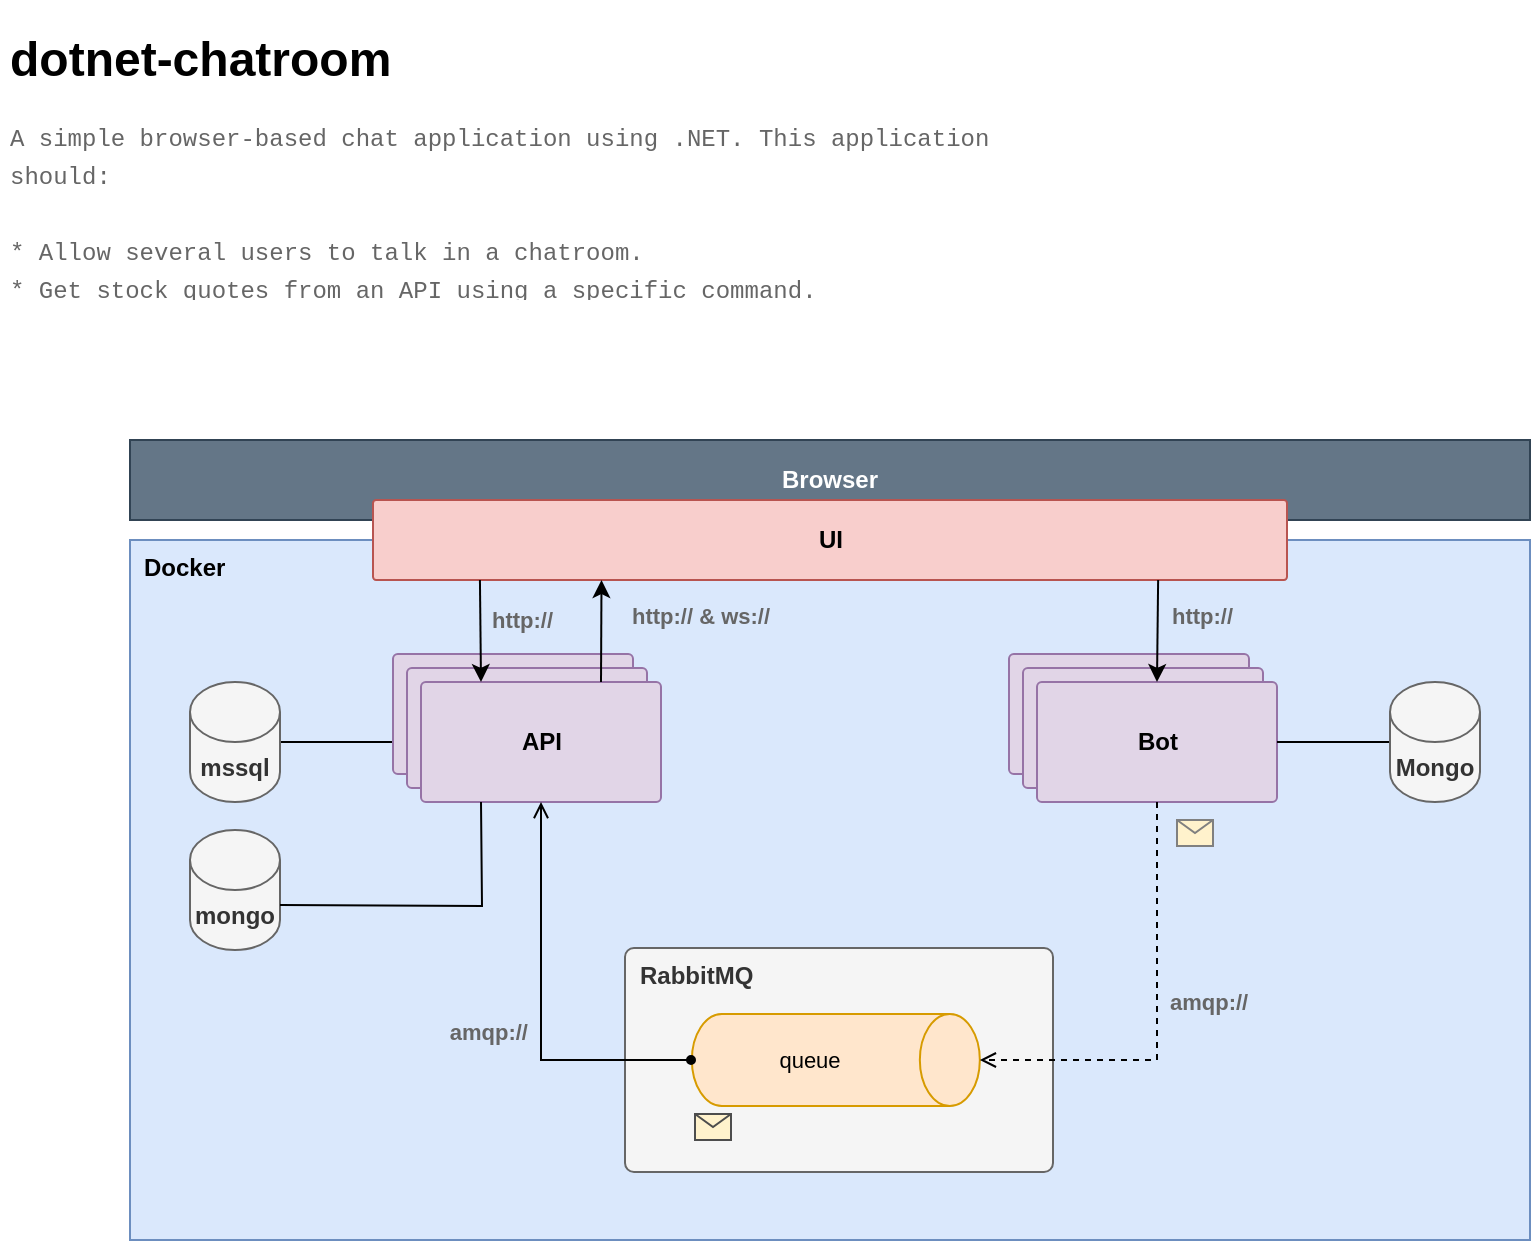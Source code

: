 <mxfile version="15.8.3" type="device" pages="2"><diagram name="dotnet-chatroom" id="VDGCqE68kff3JWLCiytC"><mxGraphModel dx="1422" dy="794" grid="1" gridSize="10" guides="1" tooltips="1" connect="1" arrows="1" fold="1" page="1" pageScale="1" pageWidth="850" pageHeight="1100" math="0" shadow="0"><root><mxCell id="ze5CNXuJUOcFMW9IkHoF-0"/><mxCell id="ze5CNXuJUOcFMW9IkHoF-1" parent="ze5CNXuJUOcFMW9IkHoF-0"/><mxCell id="ze5CNXuJUOcFMW9IkHoF-2" value="&lt;h1&gt;dotnet-chatroom&lt;/h1&gt;&lt;div style=&quot;font-family: &amp;#34;consolas&amp;#34; , &amp;#34;courier new&amp;#34; , monospace ; line-height: 19px&quot;&gt;&lt;div&gt;&lt;font color=&quot;#666666&quot; style=&quot;font-size: 12px&quot;&gt;A simple browser-based chat application using .NET. This application should:&lt;/font&gt;&lt;/div&gt;&lt;font color=&quot;#666666&quot; style=&quot;font-size: 12px&quot;&gt;&lt;br&gt;&lt;/font&gt;&lt;div&gt;&lt;font color=&quot;#666666&quot; style=&quot;font-size: 12px&quot;&gt;* Allow several users to talk in a chatroom.&lt;/font&gt;&lt;/div&gt;&lt;div&gt;&lt;font color=&quot;#666666&quot; style=&quot;font-size: 12px&quot;&gt;* Get stock quotes from an API using a specific command.&lt;/font&gt;&lt;/div&gt;&lt;/div&gt;" style="text;html=1;strokeColor=none;fillColor=none;spacing=5;spacingTop=-20;whiteSpace=wrap;overflow=hidden;rounded=0;" vertex="1" parent="ze5CNXuJUOcFMW9IkHoF-1"><mxGeometry x="10" y="10" width="510" height="140" as="geometry"/></mxCell><mxCell id="ze5CNXuJUOcFMW9IkHoF-5" value="Docker" style="rounded=0;whiteSpace=wrap;html=1;labelBackgroundColor=none;fontSize=12;align=left;verticalAlign=top;spacing=0;spacingTop=2;spacingLeft=7;fontStyle=1;fillColor=#dae8fc;strokeColor=#6c8ebf;" vertex="1" parent="ze5CNXuJUOcFMW9IkHoF-1"><mxGeometry x="75" y="270" width="700" height="350" as="geometry"/></mxCell><mxCell id="ze5CNXuJUOcFMW9IkHoF-6" value="" style="edgeStyle=orthogonalEdgeStyle;rounded=0;orthogonalLoop=1;jettySize=auto;html=1;fontSize=11;fontColor=#666666;align=left;entryX=0;entryY=0.5;entryDx=0;entryDy=0;" edge="1" parent="ze5CNXuJUOcFMW9IkHoF-1" source="ze5CNXuJUOcFMW9IkHoF-7" target="ze5CNXuJUOcFMW9IkHoF-14"><mxGeometry relative="1" as="geometry"/></mxCell><mxCell id="ze5CNXuJUOcFMW9IkHoF-7" value="mssql" style="shape=cylinder3;whiteSpace=wrap;html=1;boundedLbl=1;backgroundOutline=1;size=15;rounded=1;labelBackgroundColor=none;fontSize=12;fontColor=#333333;align=center;verticalAlign=middle;fillColor=#f5f5f5;strokeColor=#666666;fontStyle=1" vertex="1" parent="ze5CNXuJUOcFMW9IkHoF-1"><mxGeometry x="105" y="341" width="45" height="60" as="geometry"/></mxCell><mxCell id="ze5CNXuJUOcFMW9IkHoF-8" value="Browser" style="rounded=0;whiteSpace=wrap;html=1;arcSize=4;labelBackgroundColor=none;fillColor=#647687;strokeColor=#314354;fontStyle=1;fontColor=#ffffff;" vertex="1" parent="ze5CNXuJUOcFMW9IkHoF-1"><mxGeometry x="75" y="220" width="700" height="40" as="geometry"/></mxCell><mxCell id="ze5CNXuJUOcFMW9IkHoF-9" value="RabbitMQ" style="rounded=1;whiteSpace=wrap;html=1;arcSize=4;align=left;verticalAlign=top;spacingLeft=7;spacingTop=2;spacing=0;fillColor=#f5f5f5;fontColor=#333333;strokeColor=#666666;fontStyle=1" vertex="1" parent="ze5CNXuJUOcFMW9IkHoF-1"><mxGeometry x="322.5" y="474" width="214" height="112" as="geometry"/></mxCell><mxCell id="ze5CNXuJUOcFMW9IkHoF-10" value="UI" style="rounded=1;whiteSpace=wrap;html=1;arcSize=4;labelBackgroundColor=none;fillColor=#f8cecc;strokeColor=#b85450;fontStyle=1" vertex="1" parent="ze5CNXuJUOcFMW9IkHoF-1"><mxGeometry x="196.5" y="250" width="457" height="40" as="geometry"/></mxCell><mxCell id="ze5CNXuJUOcFMW9IkHoF-11" value="" style="group;fillColor=none;strokeColor=none;" vertex="1" connectable="0" parent="ze5CNXuJUOcFMW9IkHoF-1"><mxGeometry x="206.5" y="327" width="134" height="74" as="geometry"/></mxCell><mxCell id="ze5CNXuJUOcFMW9IkHoF-12" value="api" style="rounded=1;whiteSpace=wrap;html=1;arcSize=4;fillColor=#e1d5e7;strokeColor=#9673a6;" vertex="1" parent="ze5CNXuJUOcFMW9IkHoF-11"><mxGeometry width="120" height="60" as="geometry"/></mxCell><mxCell id="ze5CNXuJUOcFMW9IkHoF-13" value="api" style="rounded=1;whiteSpace=wrap;html=1;arcSize=4;fillColor=#e1d5e7;strokeColor=#9673a6;" vertex="1" parent="ze5CNXuJUOcFMW9IkHoF-11"><mxGeometry x="7" y="7" width="120" height="60" as="geometry"/></mxCell><mxCell id="ze5CNXuJUOcFMW9IkHoF-14" value="API" style="rounded=1;whiteSpace=wrap;html=1;arcSize=4;fillColor=#e1d5e7;strokeColor=#9673a6;fontStyle=1" vertex="1" parent="ze5CNXuJUOcFMW9IkHoF-11"><mxGeometry x="14" y="14" width="120" height="60" as="geometry"/></mxCell><mxCell id="ze5CNXuJUOcFMW9IkHoF-15" value="" style="group;fillColor=none;strokeColor=none;fontStyle=0" vertex="1" connectable="0" parent="ze5CNXuJUOcFMW9IkHoF-1"><mxGeometry x="514.5" y="327" width="134" height="74" as="geometry"/></mxCell><mxCell id="ze5CNXuJUOcFMW9IkHoF-16" value="bot" style="rounded=1;whiteSpace=wrap;html=1;arcSize=4;fillColor=#e1d5e7;strokeColor=#9673a6;" vertex="1" parent="ze5CNXuJUOcFMW9IkHoF-15"><mxGeometry width="120" height="60" as="geometry"/></mxCell><mxCell id="ze5CNXuJUOcFMW9IkHoF-17" value="bot" style="rounded=1;whiteSpace=wrap;html=1;arcSize=4;fillColor=#e1d5e7;strokeColor=#9673a6;" vertex="1" parent="ze5CNXuJUOcFMW9IkHoF-15"><mxGeometry x="7" y="7" width="120" height="60" as="geometry"/></mxCell><mxCell id="ze5CNXuJUOcFMW9IkHoF-18" value="Bot" style="rounded=1;whiteSpace=wrap;html=1;arcSize=4;fillColor=#e1d5e7;strokeColor=#9673a6;fontStyle=1" vertex="1" parent="ze5CNXuJUOcFMW9IkHoF-15"><mxGeometry x="14" y="14" width="120" height="60" as="geometry"/></mxCell><mxCell id="ze5CNXuJUOcFMW9IkHoF-19" value="queue" style="shape=cylinder3;boundedLbl=1;backgroundOutline=1;size=15;rounded=1;labelBackgroundColor=none;fontSize=11;align=center;verticalAlign=middle;rotation=90;fillColor=#ffe6cc;strokeColor=#d79b00;html=1;whiteSpace=wrap;labelPosition=center;verticalLabelPosition=middle;horizontal=0;spacing=0;" vertex="1" parent="ze5CNXuJUOcFMW9IkHoF-1"><mxGeometry x="404.92" y="458" width="46" height="144" as="geometry"/></mxCell><mxCell id="ze5CNXuJUOcFMW9IkHoF-20" value="" style="shape=message;html=1;whiteSpace=wrap;html=1;outlineConnect=0;rounded=1;labelBackgroundColor=none;fontSize=11;align=center;verticalAlign=middle;fillColor=#fff2cc;strokeColor=#808080;" vertex="1" parent="ze5CNXuJUOcFMW9IkHoF-1"><mxGeometry x="598.5" y="410" width="18" height="13" as="geometry"/></mxCell><mxCell id="ze5CNXuJUOcFMW9IkHoF-21" value="amqp://" style="html=1;verticalAlign=bottom;labelBackgroundColor=none;endArrow=open;endFill=0;dashed=1;rounded=0;fontSize=11;fontColor=#666666;exitX=0.5;exitY=1;exitDx=0;exitDy=0;entryX=0.5;entryY=0;entryDx=0;entryDy=0;entryPerimeter=0;align=left;spacingLeft=4;fontStyle=1" edge="1" parent="ze5CNXuJUOcFMW9IkHoF-1" source="ze5CNXuJUOcFMW9IkHoF-18" target="ze5CNXuJUOcFMW9IkHoF-19"><mxGeometry width="160" relative="1" as="geometry"><mxPoint x="616.5" y="567" as="sourcePoint"/><mxPoint x="776.5" y="567" as="targetPoint"/><Array as="points"><mxPoint x="588.5" y="530"/></Array></mxGeometry></mxCell><mxCell id="ze5CNXuJUOcFMW9IkHoF-22" value="amqp://" style="endArrow=open;html=1;rounded=0;align=right;verticalAlign=top;endFill=0;labelBackgroundColor=none;endSize=6;fontSize=11;fontColor=#666666;entryX=0.5;entryY=1;entryDx=0;entryDy=0;exitX=0.5;exitY=1;exitDx=0;exitDy=0;exitPerimeter=0;spacingRight=6;fontStyle=1" edge="1" parent="ze5CNXuJUOcFMW9IkHoF-1" source="ze5CNXuJUOcFMW9IkHoF-19" target="ze5CNXuJUOcFMW9IkHoF-14"><mxGeometry relative="1" as="geometry"><mxPoint x="970.5" y="589" as="targetPoint"/><mxPoint x="513.92" y="610.49" as="sourcePoint"/><Array as="points"><mxPoint x="280.5" y="530"/></Array></mxGeometry></mxCell><mxCell id="ze5CNXuJUOcFMW9IkHoF-23" value="" style="ellipse;html=1;fillColor=#000000;rounded=1;labelBackgroundColor=none;fontSize=11;fontColor=#666666;align=center;verticalAlign=middle;" vertex="1" parent="ze5CNXuJUOcFMW9IkHoF-1"><mxGeometry x="353.5" y="528" width="4" height="4" as="geometry"/></mxCell><mxCell id="ze5CNXuJUOcFMW9IkHoF-24" value="" style="shape=message;html=1;whiteSpace=wrap;html=1;outlineConnect=0;rounded=1;labelBackgroundColor=none;fontSize=11;align=center;verticalAlign=middle;fillColor=#fff2cc;strokeColor=#4D4D4D;" vertex="1" parent="ze5CNXuJUOcFMW9IkHoF-1"><mxGeometry x="357.5" y="557" width="18" height="13" as="geometry"/></mxCell><mxCell id="ze5CNXuJUOcFMW9IkHoF-25" value="http://" style="endArrow=classic;html=1;rounded=0;fontSize=11;fontColor=#666666;entryX=0.5;entryY=0;entryDx=0;entryDy=0;exitX=0.859;exitY=1;exitDx=0;exitDy=0;exitPerimeter=0;align=left;horizontal=1;spacingLeft=5;spacingTop=-4;labelBackgroundColor=none;fontStyle=1" edge="1" parent="ze5CNXuJUOcFMW9IkHoF-1" source="ze5CNXuJUOcFMW9IkHoF-10" target="ze5CNXuJUOcFMW9IkHoF-18"><mxGeometry x="-0.215" width="50" height="50" relative="1" as="geometry"><mxPoint x="666.5" y="307" as="sourcePoint"/><mxPoint x="586.5" y="327" as="targetPoint"/><mxPoint as="offset"/></mxGeometry></mxCell><mxCell id="ze5CNXuJUOcFMW9IkHoF-26" value="http:// &amp;amp; ws://" style="endArrow=classic;html=1;rounded=0;fontSize=11;fontColor=#666666;align=left;entryX=0.25;entryY=1;entryDx=0;entryDy=0;exitX=0.75;exitY=0;exitDx=0;exitDy=0;spacingLeft=4;spacingTop=-4;strokeColor=default;labelBackgroundColor=none;fontStyle=1" edge="1" parent="ze5CNXuJUOcFMW9IkHoF-1" source="ze5CNXuJUOcFMW9IkHoF-14" target="ze5CNXuJUOcFMW9IkHoF-10"><mxGeometry x="0.217" y="-9" width="50" height="50" relative="1" as="geometry"><mxPoint x="536.5" y="377" as="sourcePoint"/><mxPoint x="586.5" y="327" as="targetPoint"/><mxPoint as="offset"/></mxGeometry></mxCell><mxCell id="ze5CNXuJUOcFMW9IkHoF-27" value="" style="edgeStyle=orthogonalEdgeStyle;rounded=0;orthogonalLoop=1;jettySize=auto;html=1;fontSize=11;fontColor=#666666;align=left;endArrow=none;endFill=0;entryX=1;entryY=0.5;entryDx=0;entryDy=0;" edge="1" parent="ze5CNXuJUOcFMW9IkHoF-1" source="ze5CNXuJUOcFMW9IkHoF-28" target="ze5CNXuJUOcFMW9IkHoF-18"><mxGeometry relative="1" as="geometry"/></mxCell><mxCell id="ze5CNXuJUOcFMW9IkHoF-28" value="Mongo" style="shape=cylinder3;whiteSpace=wrap;html=1;boundedLbl=1;backgroundOutline=1;size=15;rounded=1;labelBackgroundColor=none;fontSize=12;align=center;verticalAlign=middle;fillColor=#f5f5f5;strokeColor=#666666;fontColor=#333333;fontStyle=1" vertex="1" parent="ze5CNXuJUOcFMW9IkHoF-1"><mxGeometry x="705" y="341" width="45" height="60" as="geometry"/></mxCell><mxCell id="lK1VSU_nkNCgO6ZuQj0r-0" value="http://" style="endArrow=classic;html=1;rounded=0;fontSize=11;fontColor=#666666;align=left;entryX=0.25;entryY=0;entryDx=0;entryDy=0;exitX=0.117;exitY=1;exitDx=0;exitDy=0;exitPerimeter=0;labelBackgroundColor=none;fontStyle=1;spacingLeft=4;" edge="1" parent="ze5CNXuJUOcFMW9IkHoF-1" source="ze5CNXuJUOcFMW9IkHoF-10" target="ze5CNXuJUOcFMW9IkHoF-14"><mxGeometry x="-0.216" width="50" height="50" relative="1" as="geometry"><mxPoint x="30" y="480" as="sourcePoint"/><mxPoint x="237" y="290" as="targetPoint"/><mxPoint as="offset"/></mxGeometry></mxCell><mxCell id="lK1VSU_nkNCgO6ZuQj0r-1" value="mongo" style="shape=cylinder3;whiteSpace=wrap;html=1;boundedLbl=1;backgroundOutline=1;size=15;rounded=1;labelBackgroundColor=none;fontSize=12;fontColor=#333333;align=center;verticalAlign=middle;fillColor=#f5f5f5;strokeColor=#666666;fontStyle=1" vertex="1" parent="ze5CNXuJUOcFMW9IkHoF-1"><mxGeometry x="105" y="415" width="45" height="60" as="geometry"/></mxCell><mxCell id="lK1VSU_nkNCgO6ZuQj0r-4" value="" style="endArrow=none;html=1;rounded=0;fontSize=11;fontColor=#666666;align=left;exitX=1;exitY=0;exitDx=0;exitDy=37.5;exitPerimeter=0;entryX=0.25;entryY=1;entryDx=0;entryDy=0;endFill=0;" edge="1" parent="ze5CNXuJUOcFMW9IkHoF-1" source="lK1VSU_nkNCgO6ZuQj0r-1" target="ze5CNXuJUOcFMW9IkHoF-14"><mxGeometry width="50" height="50" relative="1" as="geometry"><mxPoint x="400" y="550" as="sourcePoint"/><mxPoint x="450" y="500" as="targetPoint"/><Array as="points"><mxPoint x="251" y="453"/></Array></mxGeometry></mxCell></root></mxGraphModel></diagram><diagram id="-RMWZJSgYpkkA6TY2ekW" name="bot::stock.quote.out"><mxGraphModel dx="1422" dy="794" grid="1" gridSize="10" guides="1" tooltips="1" connect="1" arrows="1" fold="1" page="1" pageScale="1" pageWidth="850" pageHeight="1100" math="0" shadow="0"><root><mxCell id="0"/><mxCell id="1" parent="0"/><mxCell id="RpRNVya3drKL_sHZLHVm-1" value="Docker" style="rounded=0;whiteSpace=wrap;html=1;labelBackgroundColor=none;fontSize=12;align=left;verticalAlign=top;spacing=0;spacingTop=2;spacingLeft=7;fontStyle=1;fillColor=#dae8fc;strokeColor=#6c8ebf;" vertex="1" parent="1"><mxGeometry x="75" y="170" width="700" height="350" as="geometry"/></mxCell><mxCell id="RpRNVya3drKL_sHZLHVm-2" value="" style="edgeStyle=orthogonalEdgeStyle;rounded=0;orthogonalLoop=1;jettySize=auto;html=1;fontSize=11;fontColor=#666666;align=left;entryX=0;entryY=0.5;entryDx=0;entryDy=0;" edge="1" parent="1" source="RpRNVya3drKL_sHZLHVm-3" target="RpRNVya3drKL_sHZLHVm-10"><mxGeometry relative="1" as="geometry"/></mxCell><mxCell id="RpRNVya3drKL_sHZLHVm-3" value="mssql" style="shape=cylinder3;whiteSpace=wrap;html=1;boundedLbl=1;backgroundOutline=1;size=15;rounded=1;labelBackgroundColor=none;fontSize=12;fontColor=#333333;align=center;verticalAlign=middle;fillColor=#f5f5f5;strokeColor=#666666;fontStyle=1" vertex="1" parent="1"><mxGeometry x="105" y="241" width="45" height="60" as="geometry"/></mxCell><mxCell id="RpRNVya3drKL_sHZLHVm-4" value="Browser" style="rounded=0;whiteSpace=wrap;html=1;arcSize=4;labelBackgroundColor=none;fillColor=#647687;strokeColor=#314354;fontStyle=1;fontColor=#ffffff;" vertex="1" parent="1"><mxGeometry x="75" y="120" width="700" height="40" as="geometry"/></mxCell><mxCell id="RpRNVya3drKL_sHZLHVm-5" value="RabbitMQ" style="rounded=1;whiteSpace=wrap;html=1;arcSize=4;align=left;verticalAlign=top;spacingLeft=7;spacingTop=2;spacing=0;fillColor=#f5f5f5;fontColor=#333333;strokeColor=#666666;fontStyle=1" vertex="1" parent="1"><mxGeometry x="322.5" y="374" width="214" height="112" as="geometry"/></mxCell><mxCell id="RpRNVya3drKL_sHZLHVm-6" value="UI" style="rounded=1;whiteSpace=wrap;html=1;arcSize=4;labelBackgroundColor=none;fillColor=#f8cecc;strokeColor=#b85450;fontStyle=1" vertex="1" parent="1"><mxGeometry x="196.5" y="150" width="457" height="40" as="geometry"/></mxCell><mxCell id="RpRNVya3drKL_sHZLHVm-7" value="" style="group;fillColor=none;strokeColor=none;" vertex="1" connectable="0" parent="1"><mxGeometry x="206.5" y="227" width="134" height="74" as="geometry"/></mxCell><mxCell id="RpRNVya3drKL_sHZLHVm-8" value="api" style="rounded=1;whiteSpace=wrap;html=1;arcSize=4;fillColor=#e1d5e7;strokeColor=#9673a6;" vertex="1" parent="RpRNVya3drKL_sHZLHVm-7"><mxGeometry width="120" height="60" as="geometry"/></mxCell><mxCell id="RpRNVya3drKL_sHZLHVm-9" value="api" style="rounded=1;whiteSpace=wrap;html=1;arcSize=4;fillColor=#e1d5e7;strokeColor=#9673a6;" vertex="1" parent="RpRNVya3drKL_sHZLHVm-7"><mxGeometry x="7" y="7" width="120" height="60" as="geometry"/></mxCell><mxCell id="RpRNVya3drKL_sHZLHVm-10" value="API" style="rounded=1;whiteSpace=wrap;html=1;arcSize=4;fillColor=#e1d5e7;strokeColor=#9673a6;fontStyle=1" vertex="1" parent="RpRNVya3drKL_sHZLHVm-7"><mxGeometry x="14" y="14" width="120" height="60" as="geometry"/></mxCell><mxCell id="RpRNVya3drKL_sHZLHVm-11" value="" style="group;fillColor=none;strokeColor=none;fontStyle=0" vertex="1" connectable="0" parent="1"><mxGeometry x="514.5" y="227" width="134" height="74" as="geometry"/></mxCell><mxCell id="RpRNVya3drKL_sHZLHVm-12" value="bot" style="rounded=1;whiteSpace=wrap;html=1;arcSize=4;fillColor=#e1d5e7;strokeColor=#9673a6;" vertex="1" parent="RpRNVya3drKL_sHZLHVm-11"><mxGeometry width="120" height="60" as="geometry"/></mxCell><mxCell id="RpRNVya3drKL_sHZLHVm-13" value="bot" style="rounded=1;whiteSpace=wrap;html=1;arcSize=4;fillColor=#e1d5e7;strokeColor=#9673a6;" vertex="1" parent="RpRNVya3drKL_sHZLHVm-11"><mxGeometry x="7" y="7" width="120" height="60" as="geometry"/></mxCell><mxCell id="RpRNVya3drKL_sHZLHVm-14" value="Bot" style="rounded=1;whiteSpace=wrap;html=1;arcSize=4;fillColor=#e1d5e7;strokeColor=#9673a6;fontStyle=1" vertex="1" parent="RpRNVya3drKL_sHZLHVm-11"><mxGeometry x="14" y="14" width="120" height="60" as="geometry"/></mxCell><mxCell id="RpRNVya3drKL_sHZLHVm-15" value="bot::stock.quote.out" style="shape=cylinder3;boundedLbl=1;backgroundOutline=1;size=15;rounded=1;labelBackgroundColor=none;fontSize=11;align=center;verticalAlign=middle;rotation=90;fillColor=#ffe6cc;strokeColor=#d79b00;html=1;whiteSpace=wrap;labelPosition=center;verticalLabelPosition=middle;horizontal=0;spacing=0;" vertex="1" parent="1"><mxGeometry x="404.92" y="358" width="46" height="144" as="geometry"/></mxCell><mxCell id="RpRNVya3drKL_sHZLHVm-16" value="" style="shape=message;html=1;whiteSpace=wrap;html=1;outlineConnect=0;rounded=1;labelBackgroundColor=none;fontSize=11;align=center;verticalAlign=middle;fillColor=#fff2cc;strokeColor=#4D4D4D;" vertex="1" parent="1"><mxGeometry x="598.5" y="310" width="18" height="13" as="geometry"/></mxCell><mxCell id="RpRNVya3drKL_sHZLHVm-17" value="" style="html=1;verticalAlign=bottom;labelBackgroundColor=none;endArrow=open;endFill=0;dashed=1;rounded=0;fontSize=11;fontColor=#666666;exitX=0.5;exitY=1;exitDx=0;exitDy=0;entryX=0.5;entryY=0;entryDx=0;entryDy=0;entryPerimeter=0;align=left;spacingLeft=4;fontStyle=1" edge="1" parent="1" source="RpRNVya3drKL_sHZLHVm-14" target="RpRNVya3drKL_sHZLHVm-15"><mxGeometry width="160" relative="1" as="geometry"><mxPoint x="616.5" y="467" as="sourcePoint"/><mxPoint x="776.5" y="467" as="targetPoint"/><Array as="points"><mxPoint x="588.5" y="430"/></Array></mxGeometry></mxCell><mxCell id="RpRNVya3drKL_sHZLHVm-18" value="" style="endArrow=open;html=1;rounded=0;align=right;verticalAlign=top;endFill=0;labelBackgroundColor=none;endSize=6;fontSize=11;fontColor=#666666;entryX=0.5;entryY=1;entryDx=0;entryDy=0;exitX=0.5;exitY=1;exitDx=0;exitDy=0;exitPerimeter=0;spacingRight=6;fontStyle=1" edge="1" parent="1" source="RpRNVya3drKL_sHZLHVm-15" target="RpRNVya3drKL_sHZLHVm-10"><mxGeometry relative="1" as="geometry"><mxPoint x="970.5" y="489" as="targetPoint"/><mxPoint x="513.92" y="510.49" as="sourcePoint"/><Array as="points"><mxPoint x="280.5" y="430"/></Array></mxGeometry></mxCell><mxCell id="RpRNVya3drKL_sHZLHVm-19" value="" style="ellipse;html=1;fillColor=#000000;rounded=1;labelBackgroundColor=none;fontSize=11;fontColor=#666666;align=center;verticalAlign=middle;" vertex="1" parent="1"><mxGeometry x="353.5" y="428" width="4" height="4" as="geometry"/></mxCell><mxCell id="RpRNVya3drKL_sHZLHVm-20" value="" style="shape=message;html=1;whiteSpace=wrap;html=1;outlineConnect=0;rounded=1;labelBackgroundColor=none;fontSize=11;align=center;verticalAlign=middle;fillColor=#fff2cc;strokeColor=#4D4D4D;" vertex="1" parent="1"><mxGeometry x="357.5" y="457" width="18" height="13" as="geometry"/></mxCell><mxCell id="RpRNVya3drKL_sHZLHVm-21" value="/stocks/{stockCode}" style="endArrow=classic;html=1;rounded=0;fontSize=11;fontColor=#666666;entryX=0.5;entryY=0;entryDx=0;entryDy=0;exitX=0.859;exitY=1;exitDx=0;exitDy=0;exitPerimeter=0;align=left;horizontal=1;spacingLeft=5;spacingTop=-4;labelBackgroundColor=none;fontStyle=1" edge="1" parent="1" source="RpRNVya3drKL_sHZLHVm-6" target="RpRNVya3drKL_sHZLHVm-14"><mxGeometry x="-0.215" width="50" height="50" relative="1" as="geometry"><mxPoint x="666.5" y="207" as="sourcePoint"/><mxPoint x="586.5" y="227" as="targetPoint"/><mxPoint as="offset"/></mxGeometry></mxCell><mxCell id="RpRNVya3drKL_sHZLHVm-22" value="stocks-{codeStock}" style="endArrow=classic;html=1;rounded=0;fontSize=11;fontColor=#666666;align=left;entryX=0.25;entryY=1;entryDx=0;entryDy=0;exitX=0.75;exitY=0;exitDx=0;exitDy=0;spacingLeft=4;spacingTop=-4;strokeColor=default;labelBackgroundColor=none;fontStyle=1" edge="1" parent="1" source="RpRNVya3drKL_sHZLHVm-10" target="RpRNVya3drKL_sHZLHVm-6"><mxGeometry x="0.217" y="-9" width="50" height="50" relative="1" as="geometry"><mxPoint x="536.5" y="277" as="sourcePoint"/><mxPoint x="586.5" y="227" as="targetPoint"/><mxPoint as="offset"/></mxGeometry></mxCell><mxCell id="RpRNVya3drKL_sHZLHVm-23" value="parsed" style="edgeStyle=orthogonalEdgeStyle;rounded=0;orthogonalLoop=1;jettySize=auto;html=1;fontSize=11;fontColor=#666666;align=center;endArrow=none;endFill=0;entryX=1;entryY=0.5;entryDx=0;entryDy=0;labelBackgroundColor=none;fontStyle=1;spacingTop=-20;startArrow=classic;startFill=1;spacingLeft=-3;" edge="1" parent="1" source="RpRNVya3drKL_sHZLHVm-24" target="RpRNVya3drKL_sHZLHVm-14"><mxGeometry relative="1" as="geometry"/></mxCell><mxCell id="RpRNVya3drKL_sHZLHVm-24" value="Mongo" style="shape=cylinder3;whiteSpace=wrap;html=1;boundedLbl=1;backgroundOutline=1;size=15;rounded=1;labelBackgroundColor=none;fontSize=12;align=center;verticalAlign=middle;fillColor=#f5f5f5;strokeColor=#666666;fontColor=#333333;fontStyle=1" vertex="1" parent="1"><mxGeometry x="705" y="241" width="45" height="60" as="geometry"/></mxCell><mxCell id="RpRNVya3drKL_sHZLHVm-25" value="" style="endArrow=classic;html=1;rounded=0;fontSize=11;fontColor=#666666;align=left;entryX=0.25;entryY=0;entryDx=0;entryDy=0;exitX=0.117;exitY=1;exitDx=0;exitDy=0;exitPerimeter=0;labelBackgroundColor=none;fontStyle=1;spacingLeft=4;" edge="1" parent="1" source="RpRNVya3drKL_sHZLHVm-6" target="RpRNVya3drKL_sHZLHVm-10"><mxGeometry x="-0.216" width="50" height="50" relative="1" as="geometry"><mxPoint x="30" y="380" as="sourcePoint"/><mxPoint x="237" y="190" as="targetPoint"/><mxPoint as="offset"/></mxGeometry></mxCell><mxCell id="RpRNVya3drKL_sHZLHVm-26" value="mongo" style="shape=cylinder3;whiteSpace=wrap;html=1;boundedLbl=1;backgroundOutline=1;size=15;rounded=1;labelBackgroundColor=none;fontSize=12;fontColor=#333333;align=center;verticalAlign=middle;fillColor=#f5f5f5;strokeColor=#666666;fontStyle=1" vertex="1" parent="1"><mxGeometry x="105" y="315" width="45" height="60" as="geometry"/></mxCell><mxCell id="RpRNVya3drKL_sHZLHVm-27" value="" style="endArrow=none;html=1;rounded=0;fontSize=11;fontColor=#666666;align=left;exitX=1;exitY=0;exitDx=0;exitDy=37.5;exitPerimeter=0;entryX=0.25;entryY=1;entryDx=0;entryDy=0;endFill=0;" edge="1" parent="1" source="RpRNVya3drKL_sHZLHVm-26" target="RpRNVya3drKL_sHZLHVm-10"><mxGeometry width="50" height="50" relative="1" as="geometry"><mxPoint x="400" y="450" as="sourcePoint"/><mxPoint x="450" y="400" as="targetPoint"/><Array as="points"><mxPoint x="251" y="353"/></Array></mxGeometry></mxCell><mxCell id="9LD3RPmFpcRxkNJ4s4YA-1" value="&lt;h1&gt;bot&lt;/h1&gt;&lt;div style=&quot;font-family: &amp;#34;consolas&amp;#34; , &amp;#34;courier new&amp;#34; , monospace ; line-height: 19px&quot;&gt;&lt;div&gt;&lt;font color=&quot;#666666&quot; style=&quot;font-size: 12px&quot;&gt;The responsable of calling the stooq api, parse the result (the csv file) and emit the stock quote of the desired business.&lt;/font&gt;&lt;/div&gt;&lt;font color=&quot;#666666&quot; style=&quot;font-size: 12px&quot;&gt;&lt;br&gt;&lt;/font&gt;&lt;div&gt;&lt;font color=&quot;#666666&quot; style=&quot;font-size: 12px&quot;&gt;* Gets the stock code via an api.&lt;/font&gt;&lt;/div&gt;&lt;div&gt;&lt;font color=&quot;#666666&quot; style=&quot;font-size: 12px&quot;&gt;* Call the stooq api to get the stock information.&lt;/font&gt;&lt;/div&gt;&lt;div&gt;&lt;font color=&quot;#666666&quot; style=&quot;font-size: 12px&quot;&gt;* Parses the csv obtained from the stooq api.&lt;/font&gt;&lt;/div&gt;&lt;div&gt;&lt;font color=&quot;#666666&quot; style=&quot;font-size: 12px&quot;&gt;* Save the stock information in a mongodb database.&lt;/font&gt;&lt;/div&gt;&lt;div&gt;&lt;font color=&quot;#666666&quot; style=&quot;font-size: 12px&quot;&gt;* Emits the stock information through rabbitmq.&amp;nbsp;&lt;/font&gt;&lt;/div&gt;&lt;/div&gt;" style="text;html=1;strokeColor=none;fillColor=none;spacing=5;spacingTop=-20;whiteSpace=wrap;overflow=hidden;rounded=0;" vertex="1" parent="1"><mxGeometry x="75" y="530" width="695" height="270" as="geometry"/></mxCell></root></mxGraphModel></diagram></mxfile>
